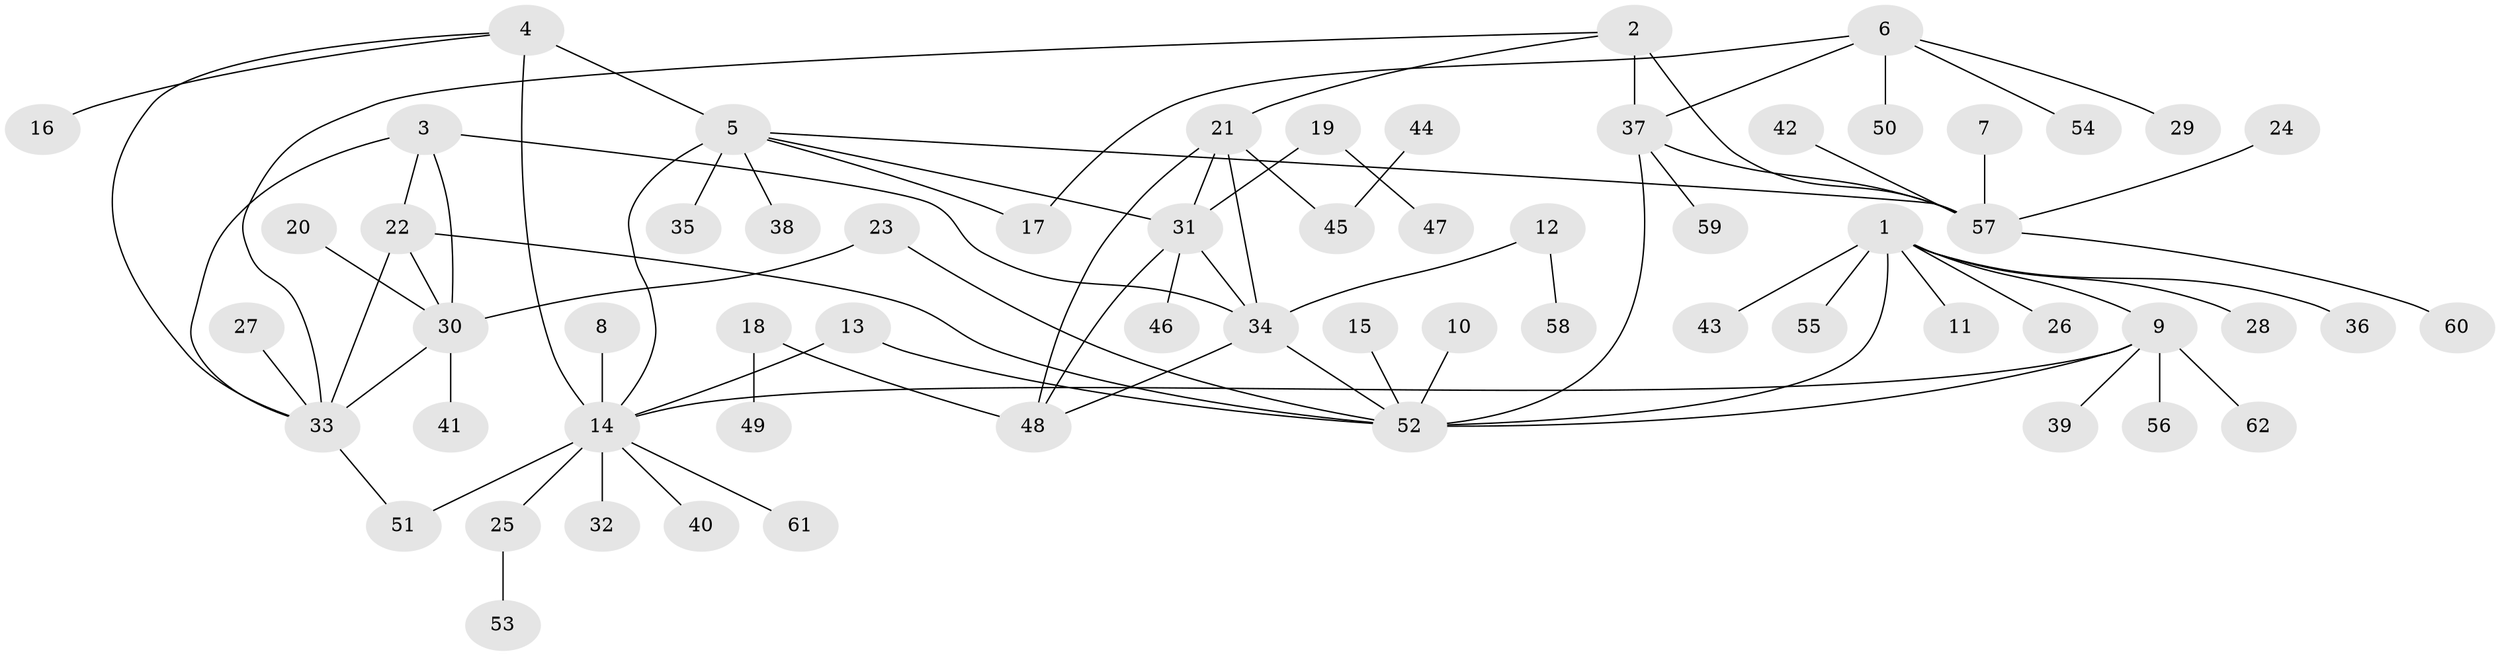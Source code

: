 // original degree distribution, {11: 0.011235955056179775, 6: 0.033707865168539325, 8: 0.033707865168539325, 7: 0.0449438202247191, 3: 0.056179775280898875, 5: 0.056179775280898875, 9: 0.011235955056179775, 4: 0.011235955056179775, 13: 0.011235955056179775, 2: 0.1797752808988764, 1: 0.550561797752809}
// Generated by graph-tools (version 1.1) at 2025/37/03/04/25 23:37:51]
// undirected, 62 vertices, 80 edges
graph export_dot {
  node [color=gray90,style=filled];
  1;
  2;
  3;
  4;
  5;
  6;
  7;
  8;
  9;
  10;
  11;
  12;
  13;
  14;
  15;
  16;
  17;
  18;
  19;
  20;
  21;
  22;
  23;
  24;
  25;
  26;
  27;
  28;
  29;
  30;
  31;
  32;
  33;
  34;
  35;
  36;
  37;
  38;
  39;
  40;
  41;
  42;
  43;
  44;
  45;
  46;
  47;
  48;
  49;
  50;
  51;
  52;
  53;
  54;
  55;
  56;
  57;
  58;
  59;
  60;
  61;
  62;
  1 -- 9 [weight=2.0];
  1 -- 11 [weight=1.0];
  1 -- 26 [weight=1.0];
  1 -- 28 [weight=1.0];
  1 -- 36 [weight=1.0];
  1 -- 43 [weight=1.0];
  1 -- 52 [weight=2.0];
  1 -- 55 [weight=1.0];
  2 -- 21 [weight=1.0];
  2 -- 33 [weight=1.0];
  2 -- 37 [weight=2.0];
  2 -- 57 [weight=2.0];
  3 -- 22 [weight=1.0];
  3 -- 30 [weight=1.0];
  3 -- 33 [weight=1.0];
  3 -- 34 [weight=1.0];
  4 -- 5 [weight=2.0];
  4 -- 14 [weight=2.0];
  4 -- 16 [weight=1.0];
  4 -- 33 [weight=1.0];
  5 -- 14 [weight=1.0];
  5 -- 17 [weight=1.0];
  5 -- 31 [weight=1.0];
  5 -- 35 [weight=1.0];
  5 -- 38 [weight=1.0];
  5 -- 57 [weight=1.0];
  6 -- 17 [weight=1.0];
  6 -- 29 [weight=1.0];
  6 -- 37 [weight=1.0];
  6 -- 50 [weight=1.0];
  6 -- 54 [weight=1.0];
  7 -- 57 [weight=1.0];
  8 -- 14 [weight=1.0];
  9 -- 14 [weight=1.0];
  9 -- 39 [weight=1.0];
  9 -- 52 [weight=1.0];
  9 -- 56 [weight=1.0];
  9 -- 62 [weight=1.0];
  10 -- 52 [weight=1.0];
  12 -- 34 [weight=1.0];
  12 -- 58 [weight=1.0];
  13 -- 14 [weight=1.0];
  13 -- 52 [weight=1.0];
  14 -- 25 [weight=1.0];
  14 -- 32 [weight=1.0];
  14 -- 40 [weight=1.0];
  14 -- 51 [weight=2.0];
  14 -- 61 [weight=1.0];
  15 -- 52 [weight=1.0];
  18 -- 48 [weight=1.0];
  18 -- 49 [weight=1.0];
  19 -- 31 [weight=1.0];
  19 -- 47 [weight=1.0];
  20 -- 30 [weight=1.0];
  21 -- 31 [weight=1.0];
  21 -- 34 [weight=1.0];
  21 -- 45 [weight=1.0];
  21 -- 48 [weight=1.0];
  22 -- 30 [weight=1.0];
  22 -- 33 [weight=1.0];
  22 -- 52 [weight=1.0];
  23 -- 30 [weight=1.0];
  23 -- 52 [weight=1.0];
  24 -- 57 [weight=1.0];
  25 -- 53 [weight=1.0];
  27 -- 33 [weight=1.0];
  30 -- 33 [weight=1.0];
  30 -- 41 [weight=1.0];
  31 -- 34 [weight=1.0];
  31 -- 46 [weight=1.0];
  31 -- 48 [weight=1.0];
  33 -- 51 [weight=1.0];
  34 -- 48 [weight=1.0];
  34 -- 52 [weight=1.0];
  37 -- 52 [weight=1.0];
  37 -- 57 [weight=1.0];
  37 -- 59 [weight=1.0];
  42 -- 57 [weight=1.0];
  44 -- 45 [weight=1.0];
  57 -- 60 [weight=1.0];
}
